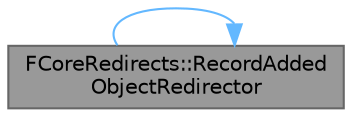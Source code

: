 digraph "FCoreRedirects::RecordAddedObjectRedirector"
{
 // INTERACTIVE_SVG=YES
 // LATEX_PDF_SIZE
  bgcolor="transparent";
  edge [fontname=Helvetica,fontsize=10,labelfontname=Helvetica,labelfontsize=10];
  node [fontname=Helvetica,fontsize=10,shape=box,height=0.2,width=0.4];
  rankdir="LR";
  Node1 [id="Node000001",label="FCoreRedirects::RecordAdded\lObjectRedirector",height=0.2,width=0.4,color="gray40", fillcolor="grey60", style="filled", fontcolor="black",tooltip="Add the given Source->Path redirector to the summary used for AppendHashOfRedirectsAffectingPackages."];
  Node1 -> Node1 [id="edge1_Node000001_Node000001",color="steelblue1",style="solid",tooltip=" "];
}

